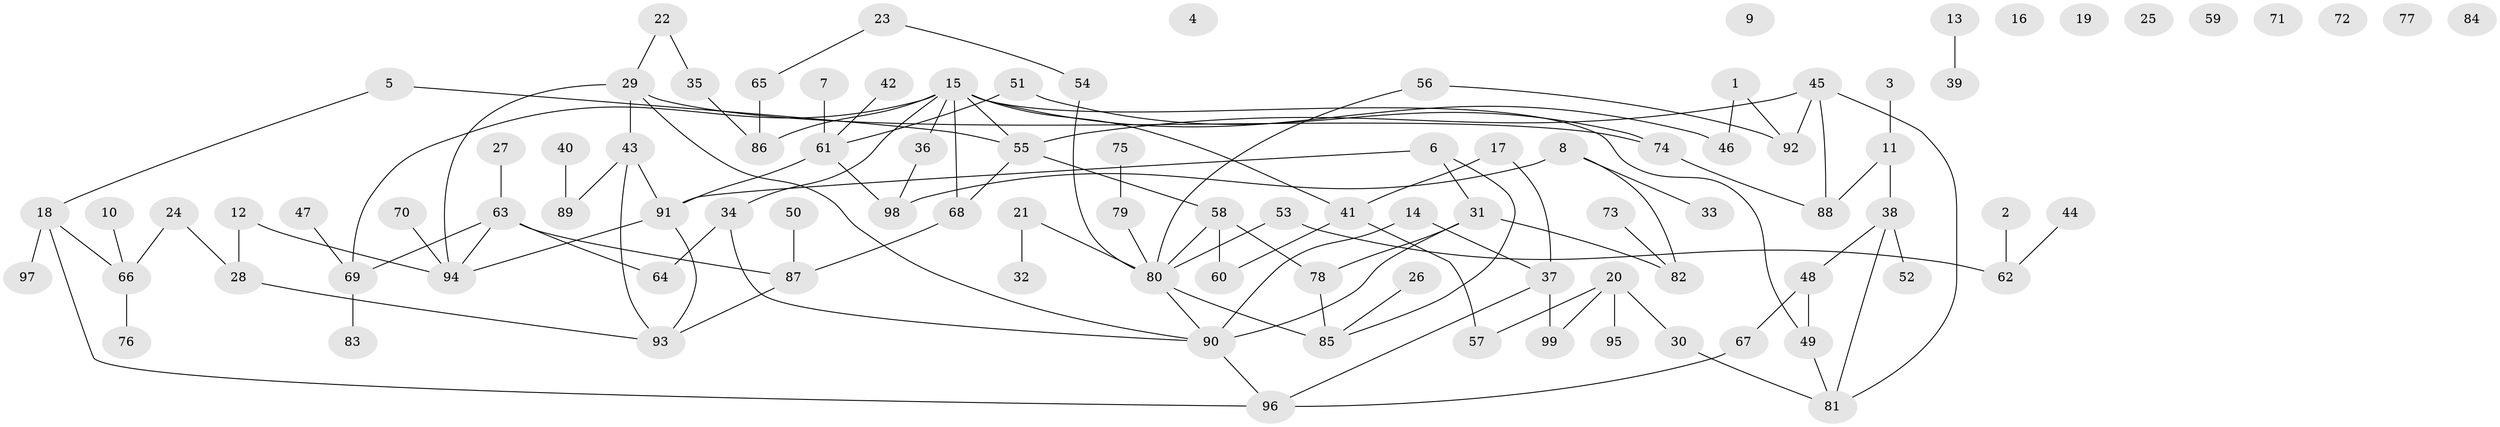 // coarse degree distribution, {0: 0.22448979591836735, 2: 0.24489795918367346, 4: 0.14285714285714285, 1: 0.24489795918367346, 6: 0.02040816326530612, 8: 0.02040816326530612, 3: 0.04081632653061224, 10: 0.02040816326530612, 5: 0.04081632653061224}
// Generated by graph-tools (version 1.1) at 2025/42/03/04/25 21:42:46]
// undirected, 99 vertices, 119 edges
graph export_dot {
graph [start="1"]
  node [color=gray90,style=filled];
  1;
  2;
  3;
  4;
  5;
  6;
  7;
  8;
  9;
  10;
  11;
  12;
  13;
  14;
  15;
  16;
  17;
  18;
  19;
  20;
  21;
  22;
  23;
  24;
  25;
  26;
  27;
  28;
  29;
  30;
  31;
  32;
  33;
  34;
  35;
  36;
  37;
  38;
  39;
  40;
  41;
  42;
  43;
  44;
  45;
  46;
  47;
  48;
  49;
  50;
  51;
  52;
  53;
  54;
  55;
  56;
  57;
  58;
  59;
  60;
  61;
  62;
  63;
  64;
  65;
  66;
  67;
  68;
  69;
  70;
  71;
  72;
  73;
  74;
  75;
  76;
  77;
  78;
  79;
  80;
  81;
  82;
  83;
  84;
  85;
  86;
  87;
  88;
  89;
  90;
  91;
  92;
  93;
  94;
  95;
  96;
  97;
  98;
  99;
  1 -- 46;
  1 -- 92;
  2 -- 62;
  3 -- 11;
  5 -- 18;
  5 -- 55;
  6 -- 31;
  6 -- 85;
  6 -- 91;
  7 -- 61;
  8 -- 33;
  8 -- 82;
  8 -- 98;
  10 -- 66;
  11 -- 38;
  11 -- 88;
  12 -- 28;
  12 -- 94;
  13 -- 39;
  14 -- 37;
  14 -- 90;
  15 -- 34;
  15 -- 36;
  15 -- 41;
  15 -- 46;
  15 -- 49;
  15 -- 55;
  15 -- 68;
  15 -- 69;
  15 -- 86;
  17 -- 37;
  17 -- 41;
  18 -- 66;
  18 -- 96;
  18 -- 97;
  20 -- 30;
  20 -- 57;
  20 -- 95;
  20 -- 99;
  21 -- 32;
  21 -- 80;
  22 -- 29;
  22 -- 35;
  23 -- 54;
  23 -- 65;
  24 -- 28;
  24 -- 66;
  26 -- 85;
  27 -- 63;
  28 -- 93;
  29 -- 43;
  29 -- 74;
  29 -- 90;
  29 -- 94;
  30 -- 81;
  31 -- 78;
  31 -- 82;
  31 -- 90;
  34 -- 64;
  34 -- 90;
  35 -- 86;
  36 -- 98;
  37 -- 96;
  37 -- 99;
  38 -- 48;
  38 -- 52;
  38 -- 81;
  40 -- 89;
  41 -- 57;
  41 -- 60;
  42 -- 61;
  43 -- 89;
  43 -- 91;
  43 -- 93;
  44 -- 62;
  45 -- 55;
  45 -- 81;
  45 -- 88;
  45 -- 92;
  47 -- 69;
  48 -- 49;
  48 -- 67;
  49 -- 81;
  50 -- 87;
  51 -- 61;
  51 -- 74;
  53 -- 62;
  53 -- 80;
  54 -- 80;
  55 -- 58;
  55 -- 68;
  56 -- 80;
  56 -- 92;
  58 -- 60;
  58 -- 78;
  58 -- 80;
  61 -- 91;
  61 -- 98;
  63 -- 64;
  63 -- 69;
  63 -- 87;
  63 -- 94;
  65 -- 86;
  66 -- 76;
  67 -- 96;
  68 -- 87;
  69 -- 83;
  70 -- 94;
  73 -- 82;
  74 -- 88;
  75 -- 79;
  78 -- 85;
  79 -- 80;
  80 -- 85;
  80 -- 90;
  87 -- 93;
  90 -- 96;
  91 -- 93;
  91 -- 94;
}
